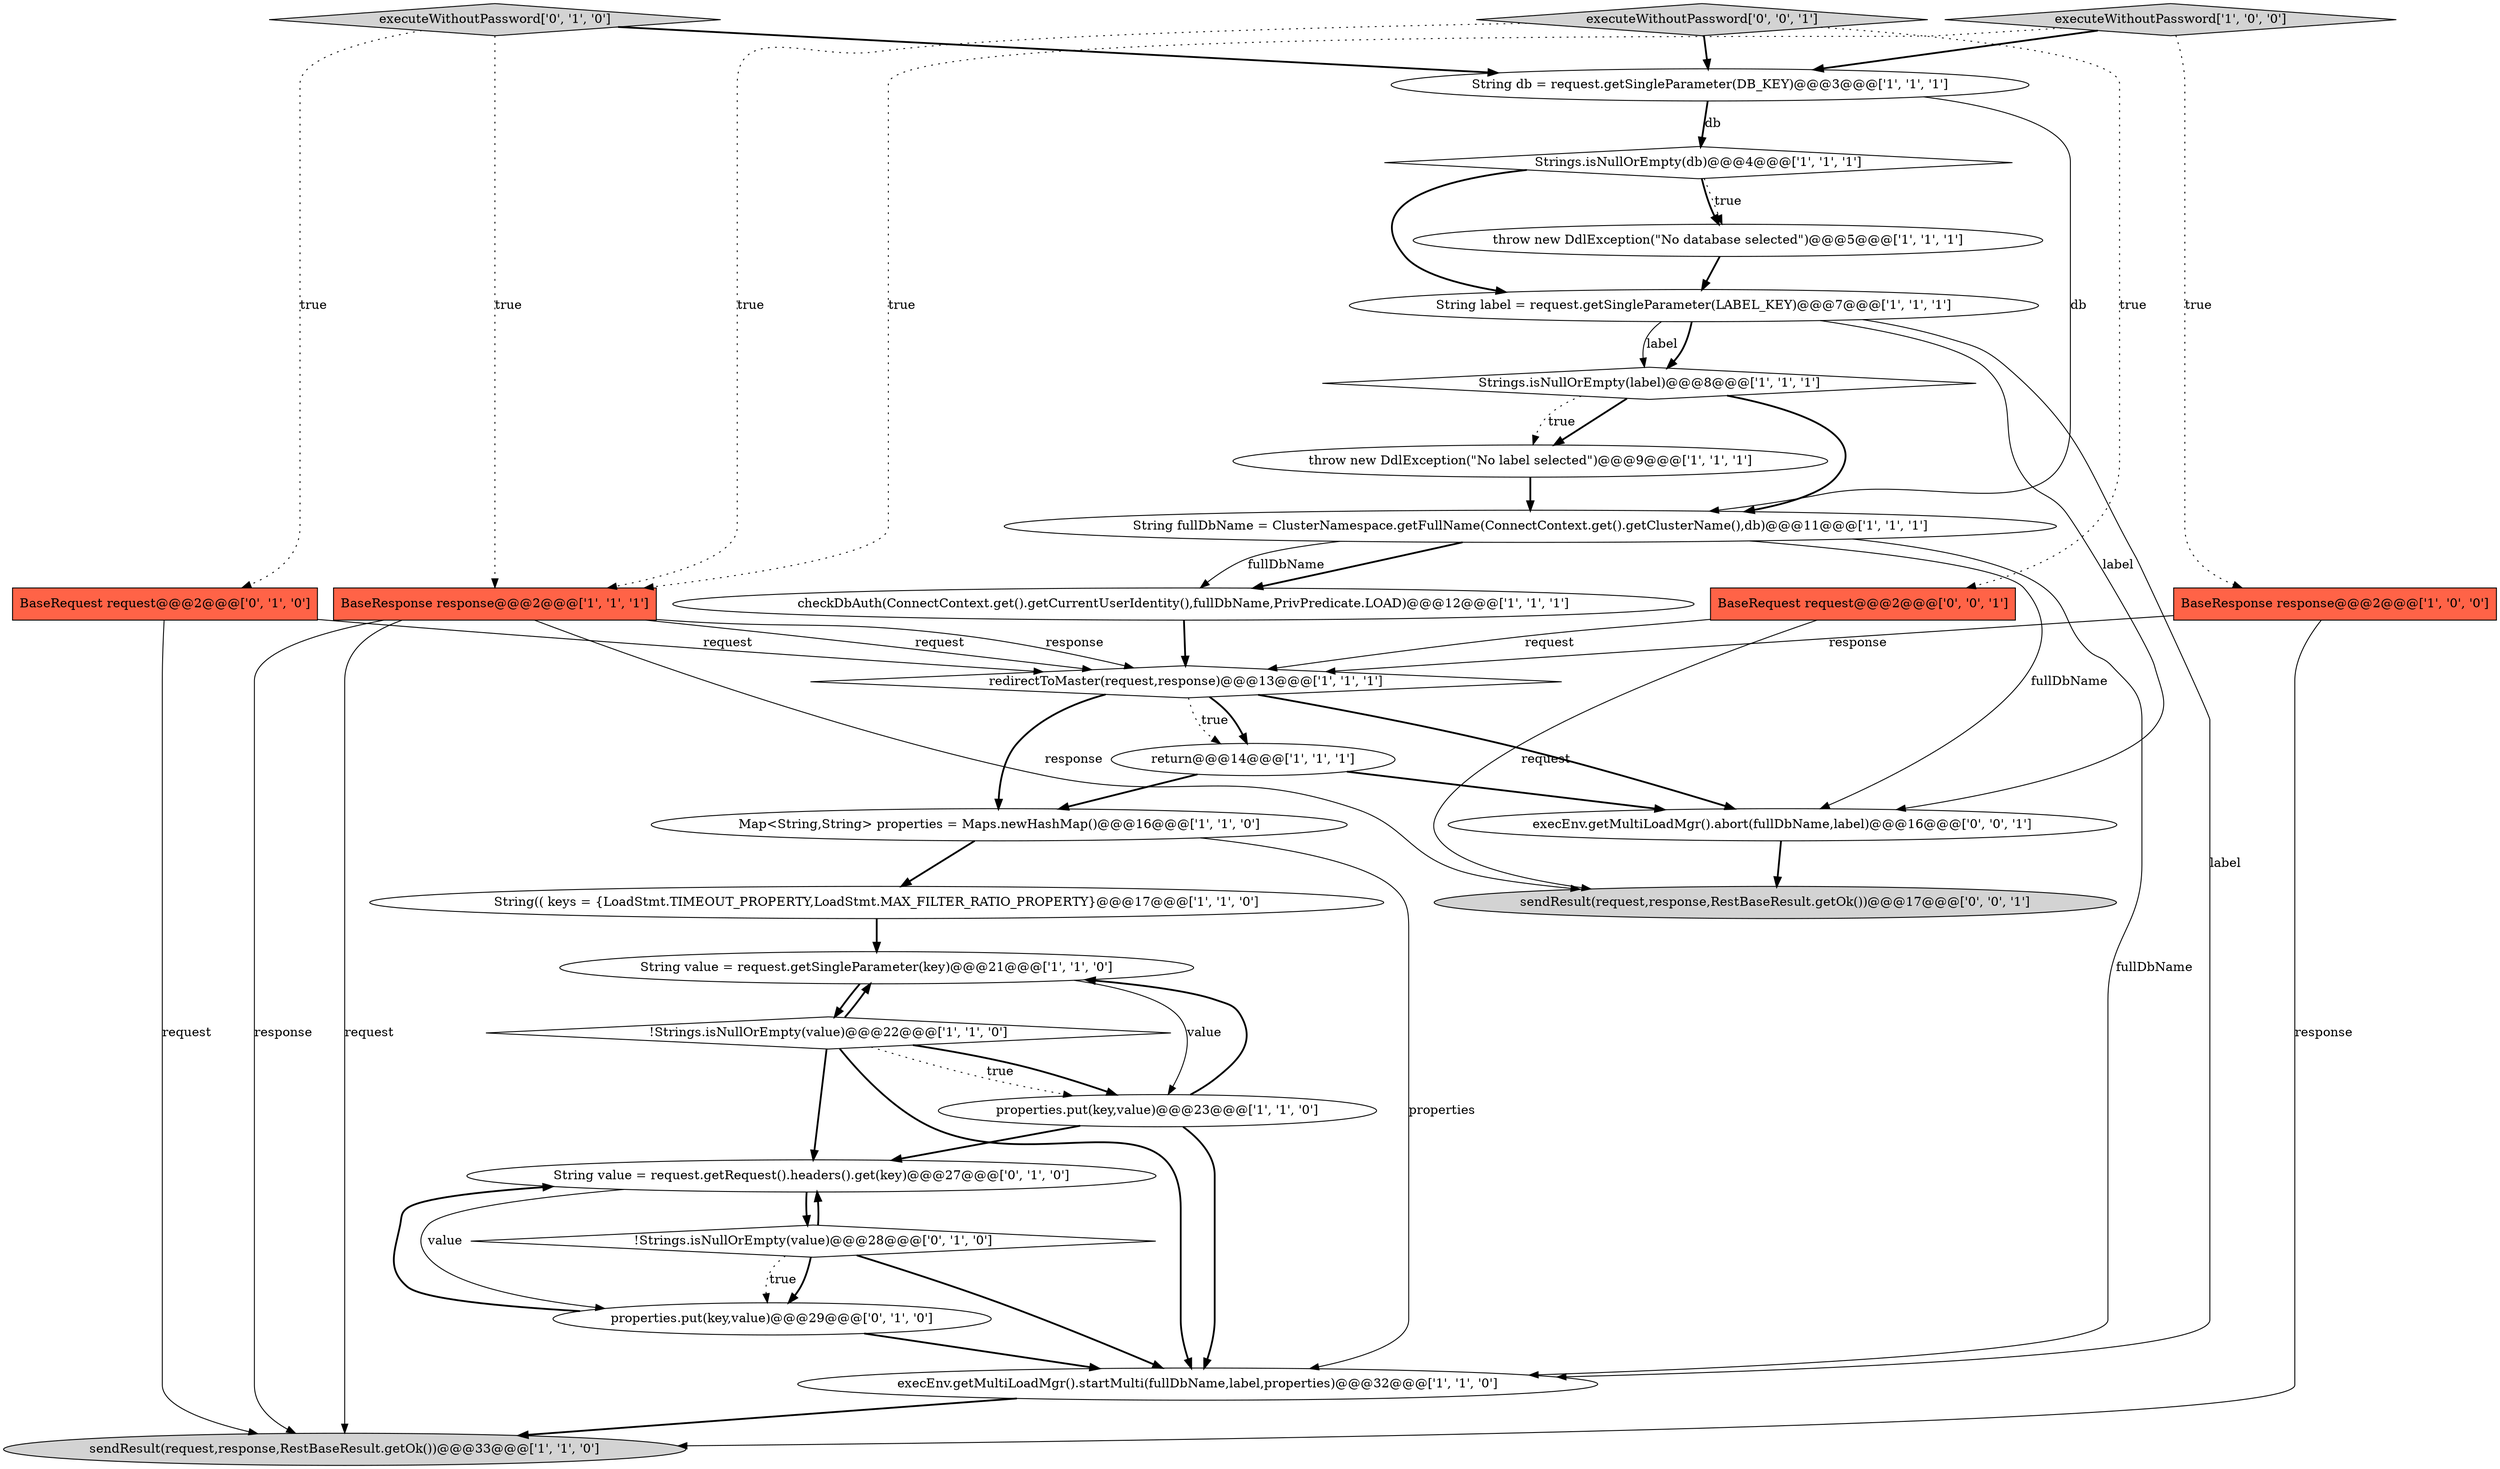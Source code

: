 digraph {
8 [style = filled, label = "execEnv.getMultiLoadMgr().startMulti(fullDbName,label,properties)@@@32@@@['1', '1', '0']", fillcolor = white, shape = ellipse image = "AAA0AAABBB1BBB"];
21 [style = filled, label = "!Strings.isNullOrEmpty(value)@@@28@@@['0', '1', '0']", fillcolor = white, shape = diamond image = "AAA1AAABBB2BBB"];
25 [style = filled, label = "BaseRequest request@@@2@@@['0', '0', '1']", fillcolor = tomato, shape = box image = "AAA0AAABBB3BBB"];
17 [style = filled, label = "checkDbAuth(ConnectContext.get().getCurrentUserIdentity(),fullDbName,PrivPredicate.LOAD)@@@12@@@['1', '1', '1']", fillcolor = white, shape = ellipse image = "AAA0AAABBB1BBB"];
22 [style = filled, label = "properties.put(key,value)@@@29@@@['0', '1', '0']", fillcolor = white, shape = ellipse image = "AAA1AAABBB2BBB"];
24 [style = filled, label = "executeWithoutPassword['0', '1', '0']", fillcolor = lightgray, shape = diamond image = "AAA0AAABBB2BBB"];
14 [style = filled, label = "BaseResponse response@@@2@@@['1', '1', '1']", fillcolor = tomato, shape = box image = "AAA0AAABBB1BBB"];
20 [style = filled, label = "BaseRequest request@@@2@@@['0', '1', '0']", fillcolor = tomato, shape = box image = "AAA0AAABBB2BBB"];
6 [style = filled, label = "String value = request.getSingleParameter(key)@@@21@@@['1', '1', '0']", fillcolor = white, shape = ellipse image = "AAA0AAABBB1BBB"];
1 [style = filled, label = "return@@@14@@@['1', '1', '1']", fillcolor = white, shape = ellipse image = "AAA0AAABBB1BBB"];
0 [style = filled, label = "executeWithoutPassword['1', '0', '0']", fillcolor = lightgray, shape = diamond image = "AAA0AAABBB1BBB"];
2 [style = filled, label = "String(( keys = {LoadStmt.TIMEOUT_PROPERTY,LoadStmt.MAX_FILTER_RATIO_PROPERTY}@@@17@@@['1', '1', '0']", fillcolor = white, shape = ellipse image = "AAA0AAABBB1BBB"];
9 [style = filled, label = "!Strings.isNullOrEmpty(value)@@@22@@@['1', '1', '0']", fillcolor = white, shape = diamond image = "AAA0AAABBB1BBB"];
27 [style = filled, label = "sendResult(request,response,RestBaseResult.getOk())@@@17@@@['0', '0', '1']", fillcolor = lightgray, shape = ellipse image = "AAA0AAABBB3BBB"];
7 [style = filled, label = "BaseResponse response@@@2@@@['1', '0', '0']", fillcolor = tomato, shape = box image = "AAA0AAABBB1BBB"];
23 [style = filled, label = "String value = request.getRequest().headers().get(key)@@@27@@@['0', '1', '0']", fillcolor = white, shape = ellipse image = "AAA1AAABBB2BBB"];
10 [style = filled, label = "sendResult(request,response,RestBaseResult.getOk())@@@33@@@['1', '1', '0']", fillcolor = lightgray, shape = ellipse image = "AAA0AAABBB1BBB"];
15 [style = filled, label = "Map<String,String> properties = Maps.newHashMap()@@@16@@@['1', '1', '0']", fillcolor = white, shape = ellipse image = "AAA0AAABBB1BBB"];
16 [style = filled, label = "redirectToMaster(request,response)@@@13@@@['1', '1', '1']", fillcolor = white, shape = diamond image = "AAA0AAABBB1BBB"];
11 [style = filled, label = "String db = request.getSingleParameter(DB_KEY)@@@3@@@['1', '1', '1']", fillcolor = white, shape = ellipse image = "AAA0AAABBB1BBB"];
3 [style = filled, label = "throw new DdlException(\"No database selected\")@@@5@@@['1', '1', '1']", fillcolor = white, shape = ellipse image = "AAA0AAABBB1BBB"];
26 [style = filled, label = "executeWithoutPassword['0', '0', '1']", fillcolor = lightgray, shape = diamond image = "AAA0AAABBB3BBB"];
18 [style = filled, label = "String fullDbName = ClusterNamespace.getFullName(ConnectContext.get().getClusterName(),db)@@@11@@@['1', '1', '1']", fillcolor = white, shape = ellipse image = "AAA0AAABBB1BBB"];
12 [style = filled, label = "String label = request.getSingleParameter(LABEL_KEY)@@@7@@@['1', '1', '1']", fillcolor = white, shape = ellipse image = "AAA0AAABBB1BBB"];
5 [style = filled, label = "throw new DdlException(\"No label selected\")@@@9@@@['1', '1', '1']", fillcolor = white, shape = ellipse image = "AAA0AAABBB1BBB"];
13 [style = filled, label = "properties.put(key,value)@@@23@@@['1', '1', '0']", fillcolor = white, shape = ellipse image = "AAA0AAABBB1BBB"];
28 [style = filled, label = "execEnv.getMultiLoadMgr().abort(fullDbName,label)@@@16@@@['0', '0', '1']", fillcolor = white, shape = ellipse image = "AAA0AAABBB3BBB"];
19 [style = filled, label = "Strings.isNullOrEmpty(db)@@@4@@@['1', '1', '1']", fillcolor = white, shape = diamond image = "AAA0AAABBB1BBB"];
4 [style = filled, label = "Strings.isNullOrEmpty(label)@@@8@@@['1', '1', '1']", fillcolor = white, shape = diamond image = "AAA0AAABBB1BBB"];
19->3 [style = bold, label=""];
14->27 [style = solid, label="response"];
0->14 [style = dotted, label="true"];
22->8 [style = bold, label=""];
20->10 [style = solid, label="request"];
18->8 [style = solid, label="fullDbName"];
14->16 [style = solid, label="request"];
21->22 [style = bold, label=""];
24->14 [style = dotted, label="true"];
20->16 [style = solid, label="request"];
24->20 [style = dotted, label="true"];
26->25 [style = dotted, label="true"];
13->23 [style = bold, label=""];
1->28 [style = bold, label=""];
0->7 [style = dotted, label="true"];
12->4 [style = bold, label=""];
12->8 [style = solid, label="label"];
4->5 [style = bold, label=""];
9->13 [style = bold, label=""];
13->6 [style = bold, label=""];
9->13 [style = dotted, label="true"];
16->15 [style = bold, label=""];
21->22 [style = dotted, label="true"];
24->11 [style = bold, label=""];
21->8 [style = bold, label=""];
12->28 [style = solid, label="label"];
7->16 [style = solid, label="response"];
14->10 [style = solid, label="response"];
16->1 [style = dotted, label="true"];
0->11 [style = bold, label=""];
15->2 [style = bold, label=""];
9->6 [style = bold, label=""];
12->4 [style = solid, label="label"];
6->9 [style = bold, label=""];
23->21 [style = bold, label=""];
28->27 [style = bold, label=""];
7->10 [style = solid, label="response"];
25->16 [style = solid, label="request"];
16->1 [style = bold, label=""];
26->14 [style = dotted, label="true"];
3->12 [style = bold, label=""];
26->11 [style = bold, label=""];
11->19 [style = bold, label=""];
15->8 [style = solid, label="properties"];
6->13 [style = solid, label="value"];
5->18 [style = bold, label=""];
1->15 [style = bold, label=""];
18->28 [style = solid, label="fullDbName"];
2->6 [style = bold, label=""];
16->28 [style = bold, label=""];
4->5 [style = dotted, label="true"];
18->17 [style = bold, label=""];
11->18 [style = solid, label="db"];
9->23 [style = bold, label=""];
14->10 [style = solid, label="request"];
14->16 [style = solid, label="response"];
13->8 [style = bold, label=""];
9->8 [style = bold, label=""];
22->23 [style = bold, label=""];
18->17 [style = solid, label="fullDbName"];
21->23 [style = bold, label=""];
23->22 [style = solid, label="value"];
25->27 [style = solid, label="request"];
19->12 [style = bold, label=""];
17->16 [style = bold, label=""];
19->3 [style = dotted, label="true"];
8->10 [style = bold, label=""];
4->18 [style = bold, label=""];
11->19 [style = solid, label="db"];
}
